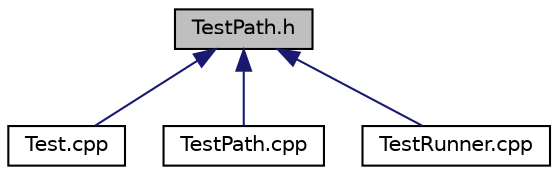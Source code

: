 digraph "TestPath.h"
{
  edge [fontname="Helvetica",fontsize="10",labelfontname="Helvetica",labelfontsize="10"];
  node [fontname="Helvetica",fontsize="10",shape=record];
  Node7 [label="TestPath.h",height=0.2,width=0.4,color="black", fillcolor="grey75", style="filled", fontcolor="black"];
  Node7 -> Node8 [dir="back",color="midnightblue",fontsize="10",style="solid",fontname="Helvetica"];
  Node8 [label="Test.cpp",height=0.2,width=0.4,color="black", fillcolor="white", style="filled",URL="$_test_8cpp.html"];
  Node7 -> Node9 [dir="back",color="midnightblue",fontsize="10",style="solid",fontname="Helvetica"];
  Node9 [label="TestPath.cpp",height=0.2,width=0.4,color="black", fillcolor="white", style="filled",URL="$_test_path_8cpp.html"];
  Node7 -> Node10 [dir="back",color="midnightblue",fontsize="10",style="solid",fontname="Helvetica"];
  Node10 [label="TestRunner.cpp",height=0.2,width=0.4,color="black", fillcolor="white", style="filled",URL="$_test_runner_8cpp.html"];
}
